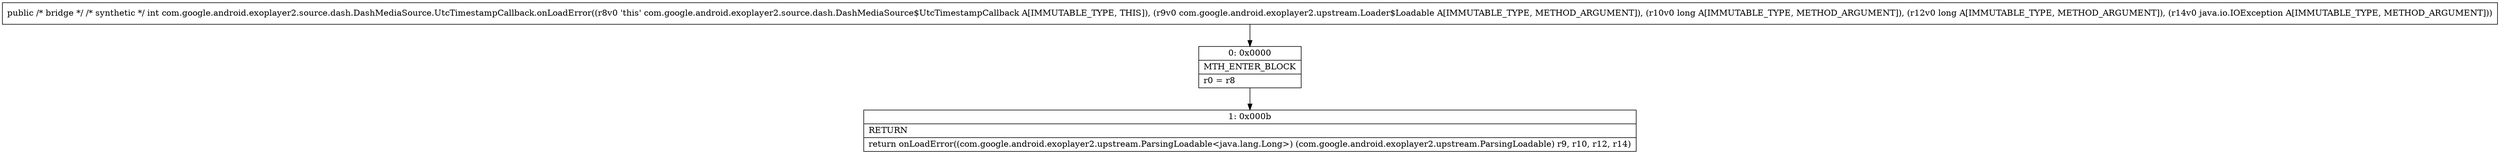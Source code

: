 digraph "CFG forcom.google.android.exoplayer2.source.dash.DashMediaSource.UtcTimestampCallback.onLoadError(Lcom\/google\/android\/exoplayer2\/upstream\/Loader$Loadable;JJLjava\/io\/IOException;)I" {
Node_0 [shape=record,label="{0\:\ 0x0000|MTH_ENTER_BLOCK\l|r0 = r8\l}"];
Node_1 [shape=record,label="{1\:\ 0x000b|RETURN\l|return onLoadError((com.google.android.exoplayer2.upstream.ParsingLoadable\<java.lang.Long\>) (com.google.android.exoplayer2.upstream.ParsingLoadable) r9, r10, r12, r14)\l}"];
MethodNode[shape=record,label="{public \/* bridge *\/ \/* synthetic *\/ int com.google.android.exoplayer2.source.dash.DashMediaSource.UtcTimestampCallback.onLoadError((r8v0 'this' com.google.android.exoplayer2.source.dash.DashMediaSource$UtcTimestampCallback A[IMMUTABLE_TYPE, THIS]), (r9v0 com.google.android.exoplayer2.upstream.Loader$Loadable A[IMMUTABLE_TYPE, METHOD_ARGUMENT]), (r10v0 long A[IMMUTABLE_TYPE, METHOD_ARGUMENT]), (r12v0 long A[IMMUTABLE_TYPE, METHOD_ARGUMENT]), (r14v0 java.io.IOException A[IMMUTABLE_TYPE, METHOD_ARGUMENT])) }"];
MethodNode -> Node_0;
Node_0 -> Node_1;
}

